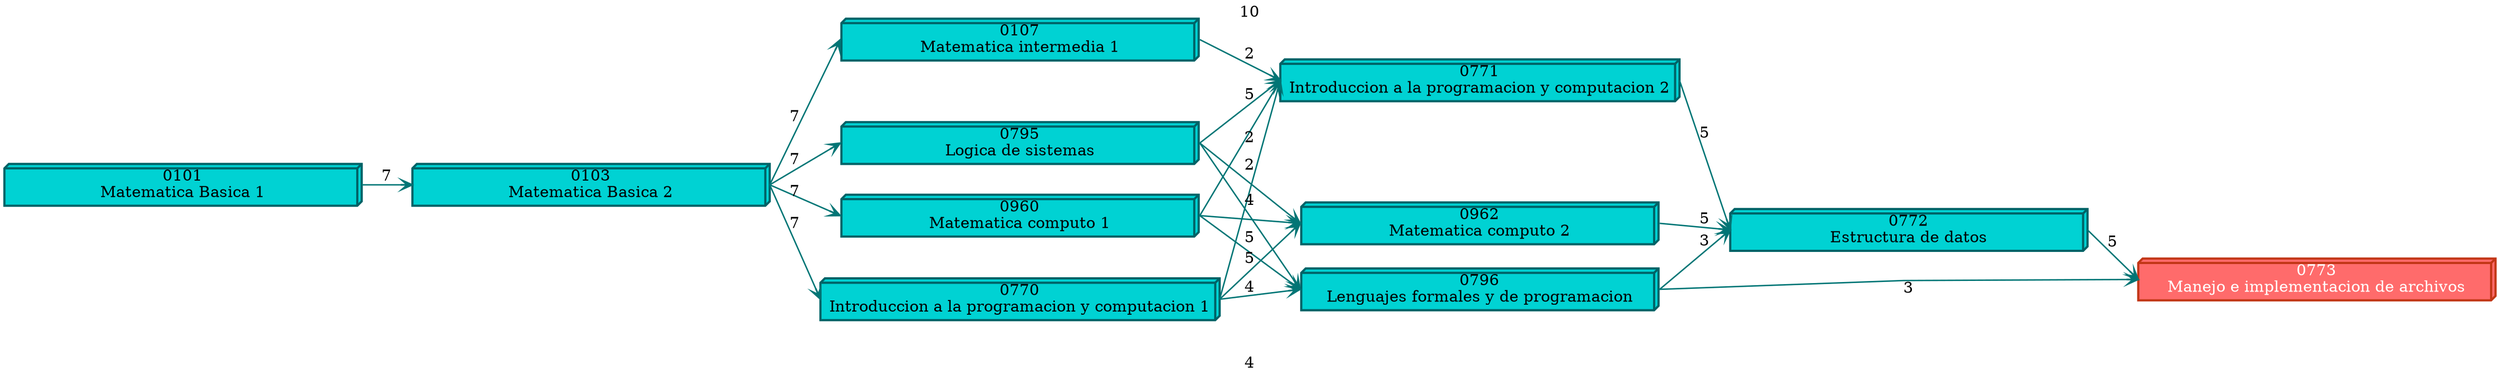 

digraph G {
rankdir=RL;
splines=false;
node[shape=box3d color="#006266" style = "filled" fillcolor = "#00d2d3" penwidth=2 width=4.5]
edge[color="#027575" penwidth=1.3 dir="back" arrowtail="vee"]; 
n0773 [label="0773\nManejo e implementacion de archivos" shape=box3d color="#c23616" style="filled" fillcolor="#ff6b6b" fontcolor=white penwidth=2]
n0773 -> n0772[label="5" tailport=w headport=e];
n0773 -> n0796[label="3" tailport=w headport=e];
n0772 [label="0772\nEstructura de datos"]
n0772 -> n0771[label="5" tailport=w headport=e];
n0772 -> n0796[label="3" tailport=w headport=e];
n0772 -> n0962[label="5" tailport=w headport=e];
n0796 [label="0796\nLenguajes formales y de programacion"]
n0796 -> n0770[label="4" tailport=w headport=e];
n0796 -> n0795[label="2" tailport=w headport=e];
n0796 -> n0960[label="5" tailport=w headport=e];
n0771 [label="0771\nIntroduccion a la programacion y computacion 2"]
n0771 -> n0107[label="10" tailport=w headport=e];
n0771 -> n0770[label="4" tailport=w headport=e];
n0771 -> n0795[label="2" tailport=w headport=e];
n0771 -> n0960[label="5" tailport=w headport=e];
n0962 [label="0962\nMatematica computo 2"]
n0962 -> n0770[label="4" tailport=w headport=e];
n0962 -> n0795[label="2" tailport=w headport=e];
n0962 -> n0960[label="5" tailport=w headport=e];
n0770 [label="0770\nIntroduccion a la programacion y computacion 1"]
n0770 -> n0103[label="7" tailport=w headport=e];
n0795 [label="0795\nLogica de sistemas"]
n0795 -> n0103[label="7" tailport=w headport=e];
n0960 [label="0960\nMatematica computo 1"]
n0960 -> n0103[label="7" tailport=w headport=e];
n0107 [label="0107\nMatematica intermedia 1"]
n0107 -> n0103[label="7" tailport=w headport=e];
n0103 [label="0103\nMatematica Basica 2"]
n0103 -> n0101[label="7" tailport=w headport=e];
n0101 [label="0101\nMatematica Basica 1"]
}